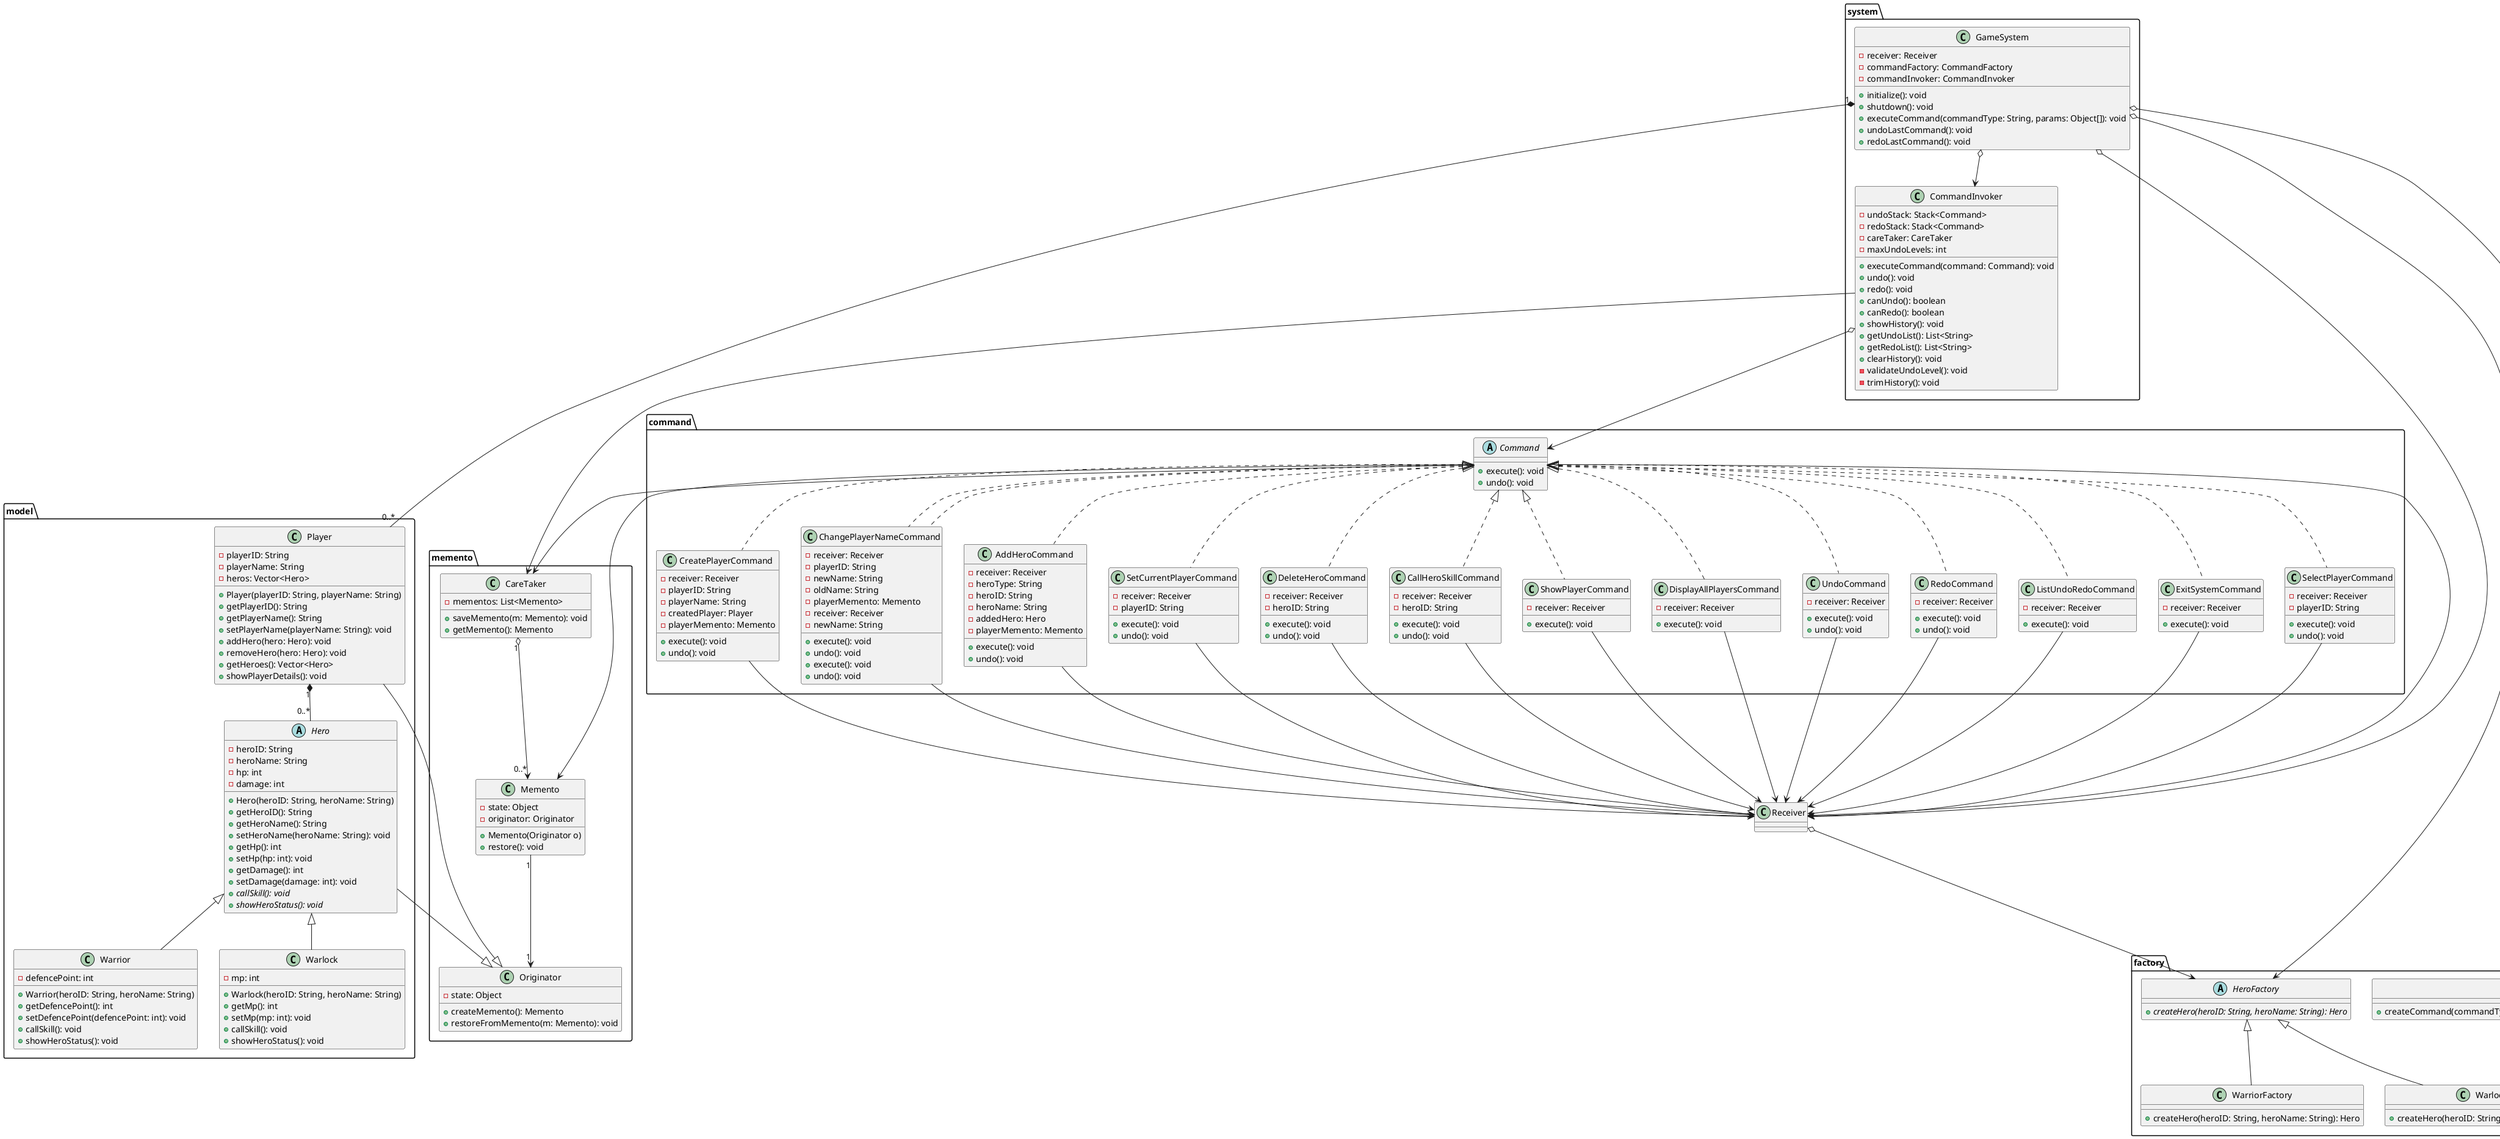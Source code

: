 @startuml

package "model" {
    ' 基礎類 - 不可修改
    abstract class Hero {
        - heroID: String
        - heroName: String
        - hp: int
        - damage: int
        + Hero(heroID: String, heroName: String)
        + getHeroID(): String
        + getHeroName(): String
        + setHeroName(heroName: String): void
        + getHp(): int
        + setHp(hp: int): void
        + getDamage(): int
        + setDamage(damage: int): void
        + {abstract} callSkill(): void
        + {abstract} showHeroStatus(): void
    }

    class Warrior {
        - defencePoint: int
        + Warrior(heroID: String, heroName: String)
        + getDefencePoint(): int
        + setDefencePoint(defencePoint: int): void
        + callSkill(): void
        + showHeroStatus(): void
    }

    class Warlock {
        - mp: int
        + Warlock(heroID: String, heroName: String)
        + getMp(): int
        + setMp(mp: int): void
        + callSkill(): void
        + showHeroStatus(): void
    }

    class Player {
        - playerID: String
        - playerName: String
        - heros: Vector<Hero>
        + Player(playerID: String, playerName: String)
        + getPlayerID(): String
        + getPlayerName(): String
        + setPlayerName(playerName: String): void
        + addHero(hero: Hero): void
        + removeHero(hero: Hero): void
        + getHeroes(): Vector<Hero>
        + showPlayerDetails(): void
    }
}

package "factory" {
    ' Hero 工廠相關
    abstract class HeroFactory {
        + {abstract} createHero(heroID: String, heroName: String): Hero
    }

    class WarriorFactory {
        + createHero(heroID: String, heroName: String): Hero
    }

    class WarlockFactory {
        + createHero(heroID: String, heroName: String): Hero
    }

    ' 简化 Command 工厂
    class CommandFactory {
        + createCommand(commandType: String, receiver: Receiver, params: Object[]): Command
    }
}

' Factory 關係
HeroFactory <|-- WarriorFactory
HeroFactory <|-- WarlockFactory

package "command" {
    abstract class Command {
        + execute(): void
        + undo(): void 
    }

    ' Example of improved command classes
    class CreatePlayerCommand implements Command {
        - receiver: Receiver
        - playerID: String
        - playerName: String
        - createdPlayer: Player 
        - playerMemento: Memento 
        + execute(): void
        + undo(): void
    }

    class ChangePlayerNameCommand implements Command {
        - receiver: Receiver
        - playerID: String
        - newName: String
        - oldName: String      
        - playerMemento: Memento
        + execute(): void
        + undo(): void
    }

    class AddHeroCommand implements Command {
        - receiver: Receiver
        - heroType: String
        - heroID: String
        - heroName: String
        - addedHero: Hero      
        - playerMemento: Memento
        + execute(): void
        + undo(): void
    }

    ' 2. g = set current player
    class SetCurrentPlayerCommand implements Command {
        - receiver: Receiver
        - playerID: String
        + execute(): void
        + undo(): void
    }

    ' 4. d = delete hero
    class DeleteHeroCommand implements Command {
        - receiver: Receiver
        - heroID: String
        + execute(): void
        + undo(): void
    }

    ' 5. m = call hero skill
    class CallHeroSkillCommand implements Command {
        - receiver: Receiver
        - heroID: String
        + execute(): void
        + undo(): void
    }

    ' 6. s = show player
    class ShowPlayerCommand implements Command {
        - receiver: Receiver
        + execute(): void
        ' 不需要实现 undo
    }

    ' 7. p = display all players
    class DisplayAllPlayersCommand implements Command {
        - receiver: Receiver
        + execute(): void
        ' 不需要实现 undo
    }

    ' 8. t = change player's name
    class ChangePlayerNameCommand implements Command {
        - receiver: Receiver
        - newName: String
        + execute(): void
        + undo(): void
    }

    ' 9. u = undo
    class UndoCommand implements Command {
        - receiver: Receiver
        + execute(): void
        + undo(): void
    }

    ' 10. r = redo
    class RedoCommand implements Command {
        - receiver: Receiver
        + execute(): void
        + undo(): void
    }

    ' 11. l = list undo/redo
    class ListUndoRedoCommand implements Command {
        - receiver: Receiver
        + execute(): void
        ' 不需要实现 undo
    }

    ' 12. x = exit system
    class ExitSystemCommand implements Command {
        - receiver: Receiver
        + execute(): void
        ' 不需要实现 undo
    }

    ' 13. Select player by ID
    class SelectPlayerCommand implements Command {
        - receiver: Receiver
        - playerID: String
        + execute(): void
        + undo(): void
    }
}


CreatePlayerCommand --> Receiver
SetCurrentPlayerCommand --> Receiver
AddHeroCommand --> Receiver
DeleteHeroCommand --> Receiver
CallHeroSkillCommand --> Receiver
ShowPlayerCommand --> Receiver
DisplayAllPlayersCommand --> Receiver
ChangePlayerNameCommand --> Receiver
UndoCommand --> Receiver
RedoCommand --> Receiver
ListUndoRedoCommand --> Receiver
ExitSystemCommand --> Receiver
SelectPlayerCommand --> Receiver

package "memento" {
    class Memento {
        - state: Object
        - originator: Originator
        + Memento(Originator o)
        + restore(): void
    }

    class Originator {
        - state: Object
        + createMemento(): Memento
        + restoreFromMemento(m: Memento): void
    }

    class CareTaker {
        - mementos: List<Memento>
        + saveMemento(m: Memento): void
        + getMemento(): Memento
    }
}

package "system" {
    class GameSystem {
        - receiver: Receiver
        - commandFactory: CommandFactory
        - commandInvoker: CommandInvoker
        
        ' 系統控制方法
        + initialize(): void
        + shutdown(): void
        + executeCommand(commandType: String, params: Object[]): void
        + undoLastCommand(): void
        + redoLastCommand(): void
    }

    class CommandInvoker {
        - undoStack: Stack<Command>
        - redoStack: Stack<Command>
        - careTaker: CareTaker
        - maxUndoLevels: int
        
        + executeCommand(command: Command): void
        + undo(): void
        + redo(): void
        + canUndo(): boolean
        + canRedo(): boolean
        + showHistory(): void
        + getUndoList(): List<String>
        + getRedoList(): List<String>
        + clearHistory(): void
        - validateUndoLevel(): void
        - trimHistory(): void
    }
}

' 基本關係
Hero <|-- Warrior
Hero <|-- Warlock
Player "1" *-- "0..*" Hero

' Memento 關係
CareTaker "1" o--> "0..*" Memento
Memento "1" --> "1" Originator
Hero --|> Originator
Player --|> Originator

' System 關係
GameSystem o--> HeroFactory
GameSystem "1" *-- "0..*" Player
GameSystem o--> CommandInvoker
GameSystem o--> CommandFactory
GameSystem o--> Receiver  

' Command Pattern 关系
CommandInvoker o--> Command
Command --> Receiver
Receiver o--> HeroFactory

' Add relationships
CommandInvoker --> CareTaker
Command --> Memento
Command --> CareTaker

@enduml